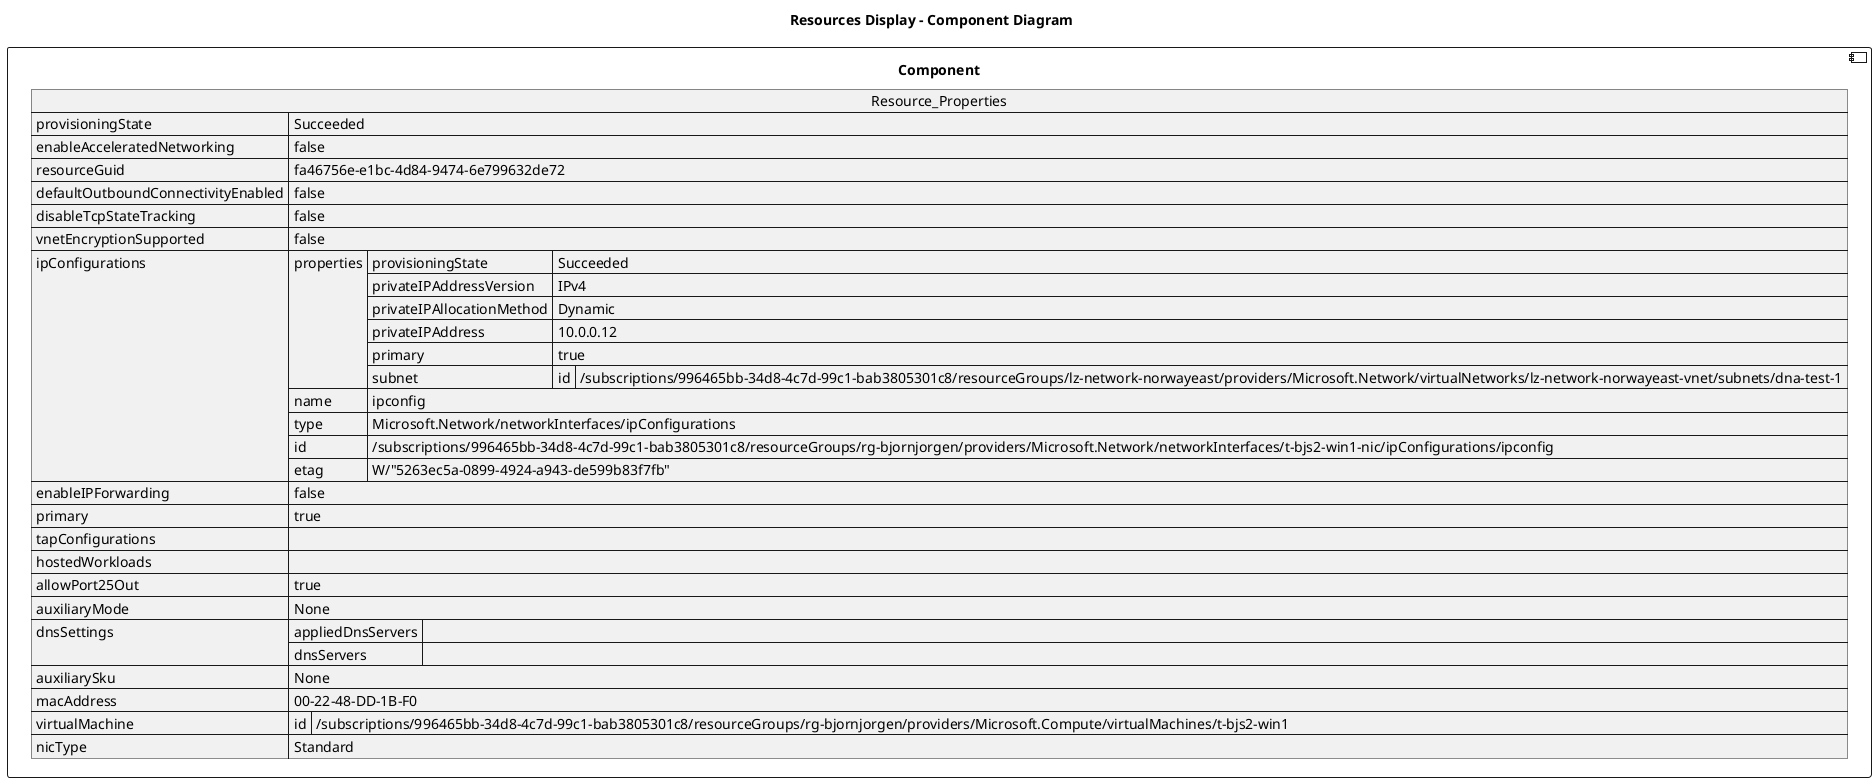 @startuml

title Resources Display - Component Diagram

component Component {

json  Resource_Properties {
  "provisioningState": "Succeeded",
  "enableAcceleratedNetworking": false,
  "resourceGuid": "fa46756e-e1bc-4d84-9474-6e799632de72",
  "defaultOutboundConnectivityEnabled": false,
  "disableTcpStateTracking": false,
  "vnetEncryptionSupported": false,
  "ipConfigurations": [
    {
      "properties": {
        "provisioningState": "Succeeded",
        "privateIPAddressVersion": "IPv4",
        "privateIPAllocationMethod": "Dynamic",
        "privateIPAddress": "10.0.0.12",
        "primary": true,
        "subnet": {
          "id": "/subscriptions/996465bb-34d8-4c7d-99c1-bab3805301c8/resourceGroups/lz-network-norwayeast/providers/Microsoft.Network/virtualNetworks/lz-network-norwayeast-vnet/subnets/dna-test-1"
        }
      },
      "name": "ipconfig",
      "type": "Microsoft.Network/networkInterfaces/ipConfigurations",
      "id": "/subscriptions/996465bb-34d8-4c7d-99c1-bab3805301c8/resourceGroups/rg-bjornjorgen/providers/Microsoft.Network/networkInterfaces/t-bjs2-win1-nic/ipConfigurations/ipconfig",
      "etag": "W/\"5263ec5a-0899-4924-a943-de599b83f7fb\""
    }
  ],
  "enableIPForwarding": false,
  "primary": true,
  "tapConfigurations": [],
  "hostedWorkloads": [],
  "allowPort25Out": true,
  "auxiliaryMode": "None",
  "dnsSettings": {
    "appliedDnsServers": [],
    "dnsServers": []
  },
  "auxiliarySku": "None",
  "macAddress": "00-22-48-DD-1B-F0",
  "virtualMachine": {
    "id": "/subscriptions/996465bb-34d8-4c7d-99c1-bab3805301c8/resourceGroups/rg-bjornjorgen/providers/Microsoft.Compute/virtualMachines/t-bjs2-win1"
  },
  "nicType": "Standard"
}
}
@enduml
